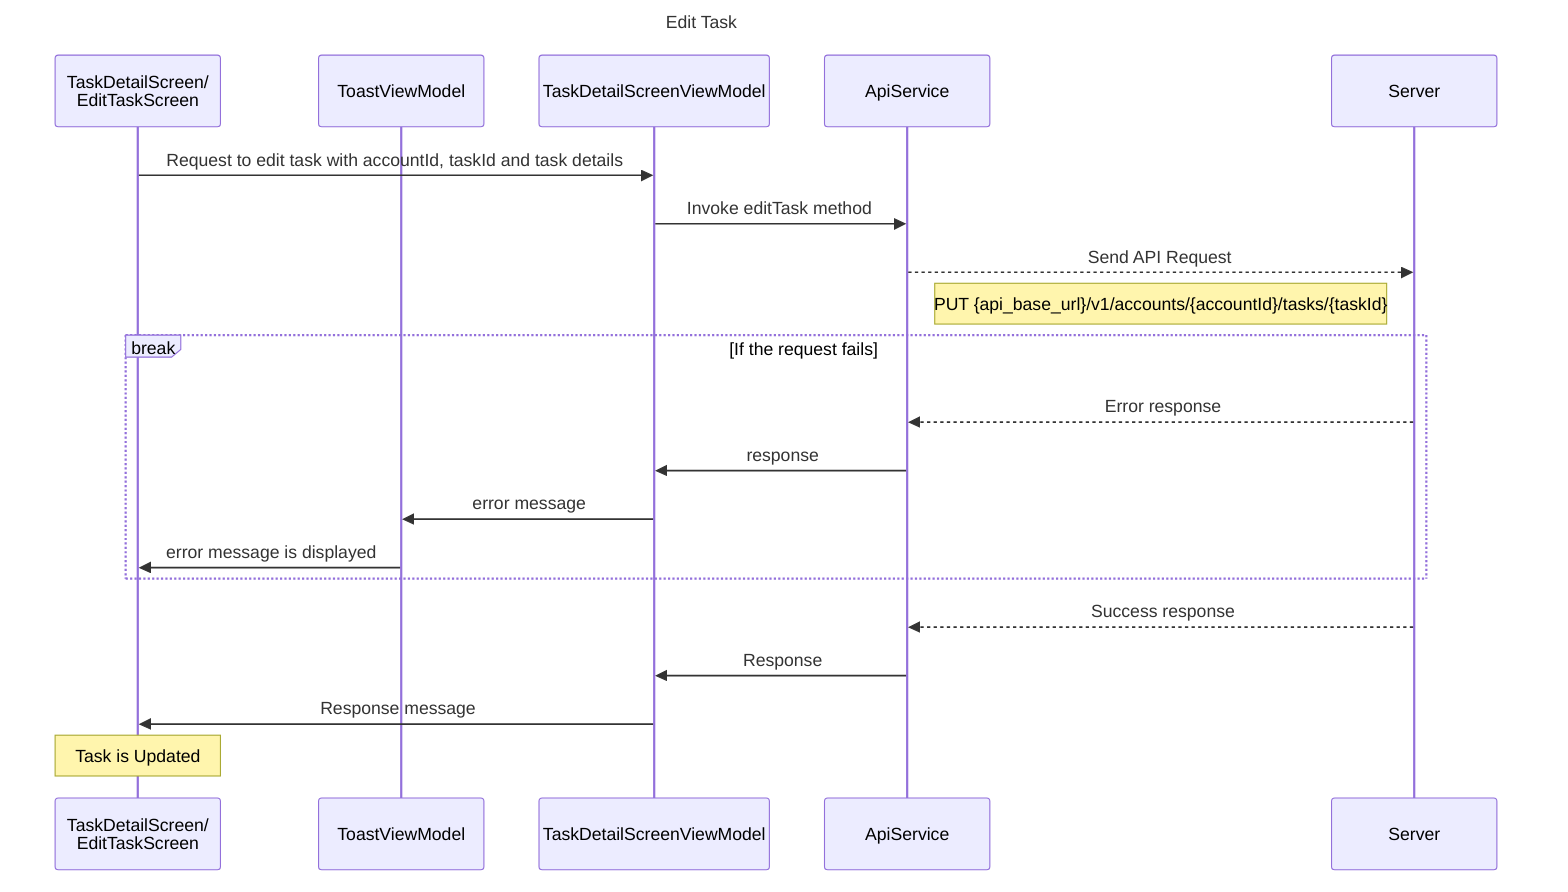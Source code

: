 sequenceDiagram
    title Edit Task

    participant TDS as TaskDetailScreen/<br>EditTaskScreen
    participant TVM as ToastViewModel
    participant TDSVM as TaskDetailScreenViewModel
    participant AS as ApiService
    participant S as Server

    TDS->>TDSVM: Request to edit task with accountId, taskId and task details
    TDSVM->>AS: Invoke editTask method
    AS-->>S: Send API Request
    note right of AS: PUT {api_base_url}/v1/accounts/{accountId}/tasks/{taskId}

    break If the request fails
        S-->>AS: Error response
        AS->>TDSVM: response
        TDSVM->>TVM: error message
        TVM->>TDS: error message is displayed
    end

    S-->>AS: Success response
    AS->>TDSVM: Response
    TDSVM->>TDS: Response message
    note over TDS: Task is Updated